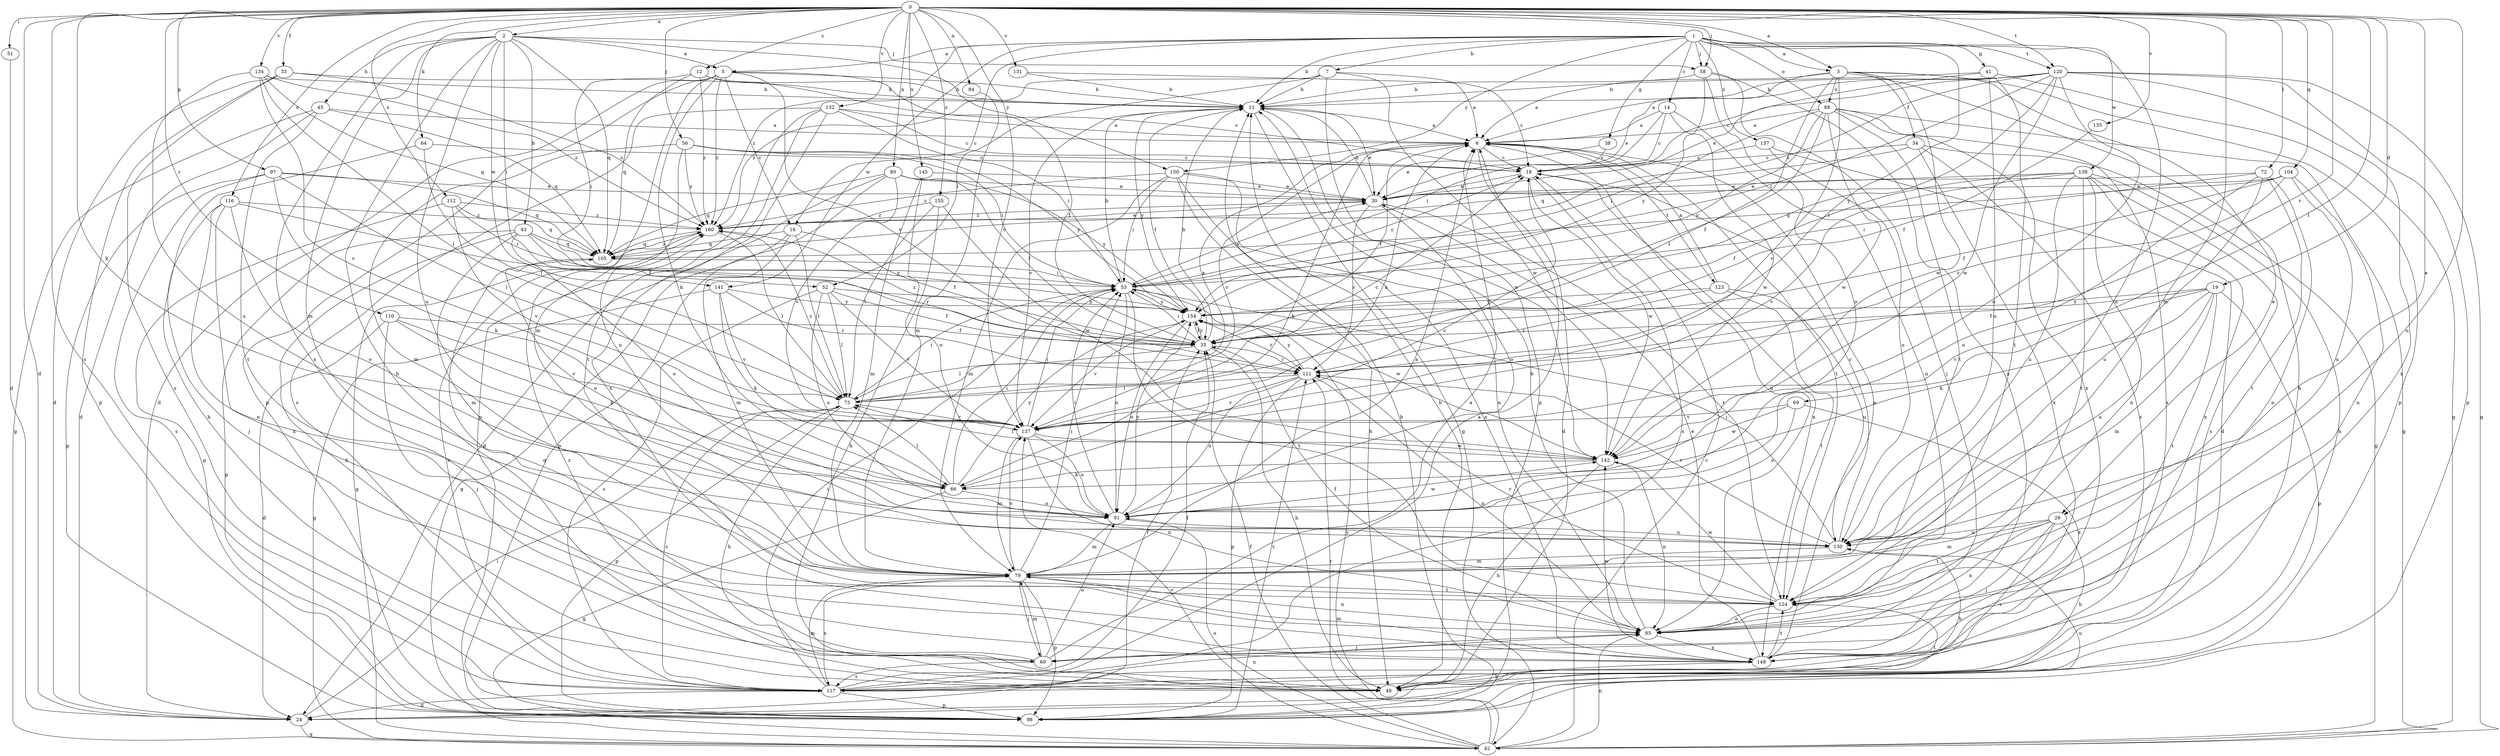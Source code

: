 strict digraph  {
0;
1;
2;
3;
5;
6;
7;
11;
12;
14;
16;
18;
19;
24;
29;
30;
33;
34;
35;
38;
41;
42;
43;
45;
48;
51;
52;
53;
56;
58;
60;
64;
66;
69;
72;
73;
79;
80;
84;
85;
88;
91;
97;
98;
104;
105;
110;
111;
112;
116;
117;
120;
123;
124;
130;
131;
132;
134;
135;
137;
139;
141;
142;
145;
148;
150;
154;
155;
157;
160;
0 -> 2  [label=a];
0 -> 3  [label=a];
0 -> 12  [label=c];
0 -> 19  [label=d];
0 -> 24  [label=d];
0 -> 29  [label=e];
0 -> 33  [label=f];
0 -> 51  [label=i];
0 -> 56  [label=j];
0 -> 58  [label=j];
0 -> 64  [label=k];
0 -> 66  [label=k];
0 -> 69  [label=l];
0 -> 72  [label=l];
0 -> 79  [label=m];
0 -> 80  [label=n];
0 -> 84  [label=n];
0 -> 85  [label=n];
0 -> 97  [label=p];
0 -> 104  [label=q];
0 -> 110  [label=r];
0 -> 111  [label=r];
0 -> 112  [label=s];
0 -> 116  [label=s];
0 -> 117  [label=s];
0 -> 120  [label=t];
0 -> 131  [label=v];
0 -> 132  [label=v];
0 -> 134  [label=v];
0 -> 135  [label=v];
0 -> 137  [label=v];
0 -> 145  [label=x];
0 -> 155  [label=z];
1 -> 3  [label=a];
1 -> 5  [label=a];
1 -> 7  [label=b];
1 -> 11  [label=b];
1 -> 14  [label=c];
1 -> 16  [label=c];
1 -> 38  [label=g];
1 -> 41  [label=g];
1 -> 58  [label=j];
1 -> 88  [label=o];
1 -> 111  [label=r];
1 -> 120  [label=t];
1 -> 130  [label=u];
1 -> 139  [label=w];
1 -> 141  [label=w];
1 -> 150  [label=y];
1 -> 157  [label=z];
1 -> 160  [label=z];
2 -> 5  [label=a];
2 -> 43  [label=h];
2 -> 45  [label=h];
2 -> 48  [label=h];
2 -> 52  [label=i];
2 -> 58  [label=j];
2 -> 79  [label=m];
2 -> 105  [label=q];
2 -> 130  [label=u];
2 -> 141  [label=w];
2 -> 148  [label=x];
2 -> 150  [label=y];
3 -> 6  [label=a];
3 -> 29  [label=e];
3 -> 30  [label=e];
3 -> 34  [label=f];
3 -> 48  [label=h];
3 -> 73  [label=l];
3 -> 88  [label=o];
3 -> 98  [label=p];
3 -> 137  [label=v];
3 -> 142  [label=w];
5 -> 11  [label=b];
5 -> 16  [label=c];
5 -> 24  [label=d];
5 -> 35  [label=f];
5 -> 66  [label=k];
5 -> 79  [label=m];
5 -> 98  [label=p];
5 -> 111  [label=r];
5 -> 160  [label=z];
6 -> 18  [label=c];
6 -> 24  [label=d];
6 -> 35  [label=f];
6 -> 66  [label=k];
6 -> 85  [label=n];
6 -> 123  [label=t];
6 -> 124  [label=t];
6 -> 137  [label=v];
7 -> 6  [label=a];
7 -> 11  [label=b];
7 -> 52  [label=i];
7 -> 98  [label=p];
7 -> 142  [label=w];
7 -> 160  [label=z];
11 -> 6  [label=a];
11 -> 30  [label=e];
11 -> 35  [label=f];
11 -> 42  [label=g];
11 -> 137  [label=v];
11 -> 142  [label=w];
11 -> 154  [label=y];
12 -> 11  [label=b];
12 -> 18  [label=c];
12 -> 53  [label=i];
12 -> 105  [label=q];
12 -> 160  [label=z];
14 -> 6  [label=a];
14 -> 18  [label=c];
14 -> 53  [label=i];
14 -> 85  [label=n];
14 -> 142  [label=w];
16 -> 35  [label=f];
16 -> 42  [label=g];
16 -> 73  [label=l];
16 -> 79  [label=m];
16 -> 105  [label=q];
18 -> 30  [label=e];
18 -> 117  [label=s];
18 -> 142  [label=w];
18 -> 148  [label=x];
19 -> 35  [label=f];
19 -> 66  [label=k];
19 -> 79  [label=m];
19 -> 98  [label=p];
19 -> 124  [label=t];
19 -> 130  [label=u];
19 -> 137  [label=v];
19 -> 154  [label=y];
24 -> 35  [label=f];
24 -> 42  [label=g];
24 -> 73  [label=l];
29 -> 48  [label=h];
29 -> 60  [label=j];
29 -> 79  [label=m];
29 -> 85  [label=n];
29 -> 117  [label=s];
29 -> 124  [label=t];
29 -> 130  [label=u];
30 -> 11  [label=b];
30 -> 91  [label=o];
30 -> 111  [label=r];
30 -> 124  [label=t];
30 -> 160  [label=z];
33 -> 11  [label=b];
33 -> 24  [label=d];
33 -> 98  [label=p];
33 -> 117  [label=s];
33 -> 160  [label=z];
34 -> 18  [label=c];
34 -> 42  [label=g];
34 -> 105  [label=q];
34 -> 117  [label=s];
34 -> 148  [label=x];
35 -> 11  [label=b];
35 -> 48  [label=h];
35 -> 53  [label=i];
35 -> 73  [label=l];
35 -> 111  [label=r];
35 -> 154  [label=y];
35 -> 160  [label=z];
38 -> 18  [label=c];
38 -> 30  [label=e];
41 -> 11  [label=b];
41 -> 18  [label=c];
41 -> 42  [label=g];
41 -> 124  [label=t];
41 -> 130  [label=u];
42 -> 18  [label=c];
42 -> 35  [label=f];
42 -> 85  [label=n];
42 -> 91  [label=o];
42 -> 111  [label=r];
42 -> 137  [label=v];
42 -> 154  [label=y];
43 -> 48  [label=h];
43 -> 79  [label=m];
43 -> 91  [label=o];
43 -> 98  [label=p];
43 -> 105  [label=q];
43 -> 111  [label=r];
43 -> 154  [label=y];
45 -> 6  [label=a];
45 -> 24  [label=d];
45 -> 42  [label=g];
45 -> 105  [label=q];
45 -> 124  [label=t];
48 -> 11  [label=b];
48 -> 160  [label=z];
51 -> 24  [label=d];
52 -> 35  [label=f];
52 -> 73  [label=l];
52 -> 91  [label=o];
52 -> 117  [label=s];
52 -> 137  [label=v];
52 -> 154  [label=y];
53 -> 11  [label=b];
53 -> 18  [label=c];
53 -> 30  [label=e];
53 -> 91  [label=o];
53 -> 124  [label=t];
53 -> 142  [label=w];
53 -> 154  [label=y];
56 -> 18  [label=c];
56 -> 53  [label=i];
56 -> 79  [label=m];
56 -> 130  [label=u];
56 -> 154  [label=y];
56 -> 160  [label=z];
58 -> 11  [label=b];
58 -> 60  [label=j];
58 -> 91  [label=o];
58 -> 148  [label=x];
58 -> 154  [label=y];
60 -> 6  [label=a];
60 -> 79  [label=m];
60 -> 91  [label=o];
60 -> 105  [label=q];
60 -> 117  [label=s];
64 -> 18  [label=c];
64 -> 48  [label=h];
64 -> 73  [label=l];
66 -> 18  [label=c];
66 -> 42  [label=g];
66 -> 53  [label=i];
66 -> 73  [label=l];
66 -> 91  [label=o];
66 -> 154  [label=y];
69 -> 91  [label=o];
69 -> 137  [label=v];
69 -> 142  [label=w];
69 -> 148  [label=x];
72 -> 30  [label=e];
72 -> 53  [label=i];
72 -> 85  [label=n];
72 -> 91  [label=o];
72 -> 124  [label=t];
72 -> 130  [label=u];
73 -> 6  [label=a];
73 -> 18  [label=c];
73 -> 48  [label=h];
73 -> 53  [label=i];
73 -> 98  [label=p];
73 -> 117  [label=s];
73 -> 137  [label=v];
73 -> 160  [label=z];
79 -> 6  [label=a];
79 -> 53  [label=i];
79 -> 60  [label=j];
79 -> 85  [label=n];
79 -> 98  [label=p];
79 -> 117  [label=s];
79 -> 124  [label=t];
79 -> 137  [label=v];
80 -> 24  [label=d];
80 -> 30  [label=e];
80 -> 35  [label=f];
80 -> 98  [label=p];
80 -> 105  [label=q];
80 -> 137  [label=v];
80 -> 154  [label=y];
84 -> 79  [label=m];
85 -> 11  [label=b];
85 -> 35  [label=f];
85 -> 60  [label=j];
85 -> 148  [label=x];
88 -> 6  [label=a];
88 -> 35  [label=f];
88 -> 42  [label=g];
88 -> 53  [label=i];
88 -> 117  [label=s];
88 -> 124  [label=t];
88 -> 142  [label=w];
88 -> 148  [label=x];
88 -> 154  [label=y];
91 -> 53  [label=i];
91 -> 79  [label=m];
91 -> 130  [label=u];
91 -> 142  [label=w];
91 -> 154  [label=y];
97 -> 30  [label=e];
97 -> 66  [label=k];
97 -> 73  [label=l];
97 -> 98  [label=p];
97 -> 105  [label=q];
97 -> 117  [label=s];
98 -> 11  [label=b];
98 -> 111  [label=r];
98 -> 130  [label=u];
104 -> 30  [label=e];
104 -> 35  [label=f];
104 -> 85  [label=n];
104 -> 105  [label=q];
104 -> 111  [label=r];
104 -> 130  [label=u];
105 -> 53  [label=i];
105 -> 91  [label=o];
105 -> 160  [label=z];
110 -> 24  [label=d];
110 -> 35  [label=f];
110 -> 60  [label=j];
110 -> 66  [label=k];
110 -> 137  [label=v];
111 -> 73  [label=l];
111 -> 85  [label=n];
111 -> 91  [label=o];
111 -> 98  [label=p];
111 -> 137  [label=v];
111 -> 154  [label=y];
112 -> 53  [label=i];
112 -> 98  [label=p];
112 -> 105  [label=q];
112 -> 137  [label=v];
112 -> 160  [label=z];
116 -> 35  [label=f];
116 -> 60  [label=j];
116 -> 85  [label=n];
116 -> 91  [label=o];
116 -> 148  [label=x];
116 -> 160  [label=z];
117 -> 6  [label=a];
117 -> 24  [label=d];
117 -> 35  [label=f];
117 -> 53  [label=i];
117 -> 79  [label=m];
117 -> 85  [label=n];
117 -> 98  [label=p];
117 -> 124  [label=t];
117 -> 160  [label=z];
120 -> 6  [label=a];
120 -> 11  [label=b];
120 -> 30  [label=e];
120 -> 42  [label=g];
120 -> 53  [label=i];
120 -> 91  [label=o];
120 -> 98  [label=p];
120 -> 142  [label=w];
120 -> 148  [label=x];
120 -> 154  [label=y];
120 -> 160  [label=z];
123 -> 6  [label=a];
123 -> 111  [label=r];
123 -> 124  [label=t];
123 -> 130  [label=u];
123 -> 154  [label=y];
124 -> 85  [label=n];
124 -> 111  [label=r];
124 -> 142  [label=w];
130 -> 18  [label=c];
130 -> 48  [label=h];
130 -> 53  [label=i];
130 -> 79  [label=m];
130 -> 111  [label=r];
131 -> 11  [label=b];
131 -> 18  [label=c];
132 -> 6  [label=a];
132 -> 18  [label=c];
132 -> 53  [label=i];
132 -> 98  [label=p];
132 -> 117  [label=s];
132 -> 124  [label=t];
132 -> 148  [label=x];
134 -> 11  [label=b];
134 -> 73  [label=l];
134 -> 105  [label=q];
134 -> 130  [label=u];
134 -> 137  [label=v];
134 -> 160  [label=z];
135 -> 35  [label=f];
137 -> 6  [label=a];
137 -> 53  [label=i];
137 -> 79  [label=m];
137 -> 85  [label=n];
137 -> 91  [label=o];
137 -> 142  [label=w];
139 -> 30  [label=e];
139 -> 35  [label=f];
139 -> 48  [label=h];
139 -> 85  [label=n];
139 -> 117  [label=s];
139 -> 124  [label=t];
139 -> 130  [label=u];
139 -> 137  [label=v];
139 -> 148  [label=x];
141 -> 42  [label=g];
141 -> 66  [label=k];
141 -> 111  [label=r];
141 -> 137  [label=v];
141 -> 154  [label=y];
142 -> 48  [label=h];
142 -> 66  [label=k];
142 -> 73  [label=l];
142 -> 85  [label=n];
145 -> 30  [label=e];
145 -> 79  [label=m];
145 -> 91  [label=o];
148 -> 6  [label=a];
148 -> 30  [label=e];
148 -> 48  [label=h];
148 -> 79  [label=m];
148 -> 124  [label=t];
148 -> 142  [label=w];
150 -> 30  [label=e];
150 -> 48  [label=h];
150 -> 53  [label=i];
150 -> 79  [label=m];
150 -> 85  [label=n];
150 -> 148  [label=x];
150 -> 160  [label=z];
154 -> 35  [label=f];
154 -> 91  [label=o];
154 -> 111  [label=r];
154 -> 137  [label=v];
155 -> 48  [label=h];
155 -> 73  [label=l];
155 -> 142  [label=w];
155 -> 160  [label=z];
157 -> 18  [label=c];
157 -> 24  [label=d];
157 -> 130  [label=u];
160 -> 30  [label=e];
160 -> 42  [label=g];
160 -> 73  [label=l];
160 -> 105  [label=q];
}
